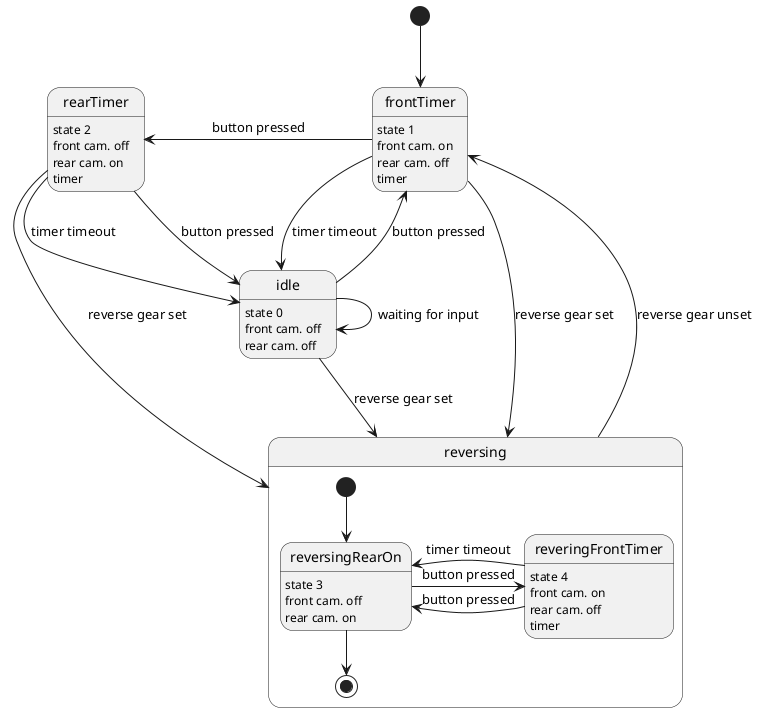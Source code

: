 @startuml

state idle
idle : state 0
idle : front cam. off
idle : rear cam. off

state frontTimer
frontTimer : state 1
frontTimer : front cam. on
frontTimer : rear cam. off
frontTimer : timer

state rearTimer
rearTimer : state 2
rearTimer : front cam. off
rearTimer : rear cam. on
rearTimer : timer

state reversing {
    state reversingRearOn
    reversingRearOn : state 3
    reversingRearOn : front cam. off
    reversingRearOn : rear cam. on

    state reveringFrontTimer
    reveringFrontTimer : state 4
    reveringFrontTimer : front cam. on
    reveringFrontTimer : rear cam. off
    reveringFrontTimer : timer

    [*] --> reversingRearOn
    reversingRearOn -> reveringFrontTimer : button pressed
    reveringFrontTimer -> reversingRearOn : timer timeout
    reveringFrontTimer -> reversingRearOn : button pressed
    reversingRearOn --> [*]
}

[*] --> frontTimer

frontTimer --> idle : timer timeout
frontTimer -left-> rearTimer : button pressed
frontTimer -> reversing : reverse gear set

idle -> idle : waiting for input
idle --> reversing : reverse gear set
idle --> frontTimer : button pressed

rearTimer --> idle : timer timeout
rearTimer --> idle : button pressed
rearTimer --> reversing : reverse gear set


reversing -> frontTimer : reverse gear unset
@enduml